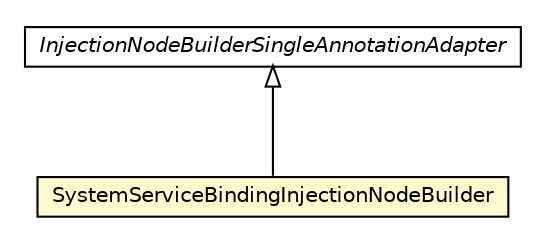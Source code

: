 #!/usr/local/bin/dot
#
# Class diagram 
# Generated by UMLGraph version 5.1 (http://www.umlgraph.org/)
#

digraph G {
	edge [fontname="Helvetica",fontsize=10,labelfontname="Helvetica",labelfontsize=10];
	node [fontname="Helvetica",fontsize=10,shape=plaintext];
	nodesep=0.25;
	ranksep=0.5;
	// org.androidtransfuse.gen.variableBuilder.SystemServiceBindingInjectionNodeBuilder
	c75002 [label=<<table title="org.androidtransfuse.gen.variableBuilder.SystemServiceBindingInjectionNodeBuilder" border="0" cellborder="1" cellspacing="0" cellpadding="2" port="p" bgcolor="lemonChiffon" href="./SystemServiceBindingInjectionNodeBuilder.html">
		<tr><td><table border="0" cellspacing="0" cellpadding="1">
<tr><td align="center" balign="center"> SystemServiceBindingInjectionNodeBuilder </td></tr>
		</table></td></tr>
		</table>>, fontname="Helvetica", fontcolor="black", fontsize=10.0];
	// org.androidtransfuse.gen.variableBuilder.InjectionNodeBuilderSingleAnnotationAdapter
	c75003 [label=<<table title="org.androidtransfuse.gen.variableBuilder.InjectionNodeBuilderSingleAnnotationAdapter" border="0" cellborder="1" cellspacing="0" cellpadding="2" port="p" href="./InjectionNodeBuilderSingleAnnotationAdapter.html">
		<tr><td><table border="0" cellspacing="0" cellpadding="1">
<tr><td align="center" balign="center"><font face="Helvetica-Oblique"> InjectionNodeBuilderSingleAnnotationAdapter </font></td></tr>
		</table></td></tr>
		</table>>, fontname="Helvetica", fontcolor="black", fontsize=10.0];
	//org.androidtransfuse.gen.variableBuilder.SystemServiceBindingInjectionNodeBuilder extends org.androidtransfuse.gen.variableBuilder.InjectionNodeBuilderSingleAnnotationAdapter
	c75003:p -> c75002:p [dir=back,arrowtail=empty];
}

